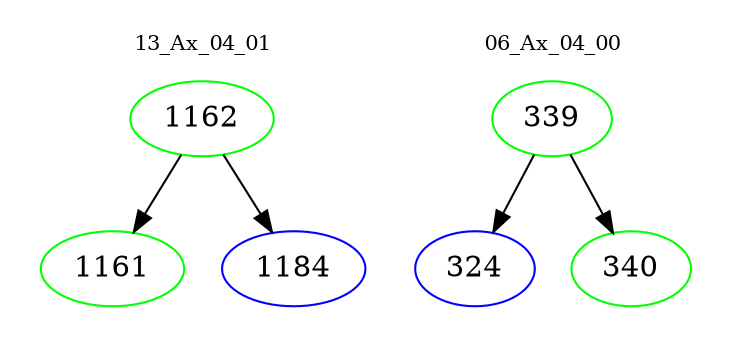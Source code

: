 digraph{
subgraph cluster_0 {
color = white
label = "13_Ax_04_01";
fontsize=10;
T0_1162 [label="1162", color="green"]
T0_1162 -> T0_1161 [color="black"]
T0_1161 [label="1161", color="green"]
T0_1162 -> T0_1184 [color="black"]
T0_1184 [label="1184", color="blue"]
}
subgraph cluster_1 {
color = white
label = "06_Ax_04_00";
fontsize=10;
T1_339 [label="339", color="green"]
T1_339 -> T1_324 [color="black"]
T1_324 [label="324", color="blue"]
T1_339 -> T1_340 [color="black"]
T1_340 [label="340", color="green"]
}
}

